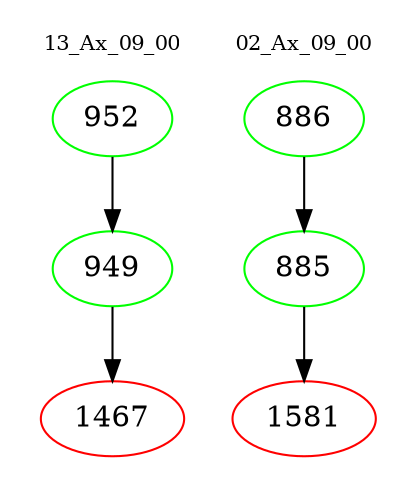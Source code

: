digraph{
subgraph cluster_0 {
color = white
label = "13_Ax_09_00";
fontsize=10;
T0_952 [label="952", color="green"]
T0_952 -> T0_949 [color="black"]
T0_949 [label="949", color="green"]
T0_949 -> T0_1467 [color="black"]
T0_1467 [label="1467", color="red"]
}
subgraph cluster_1 {
color = white
label = "02_Ax_09_00";
fontsize=10;
T1_886 [label="886", color="green"]
T1_886 -> T1_885 [color="black"]
T1_885 [label="885", color="green"]
T1_885 -> T1_1581 [color="black"]
T1_1581 [label="1581", color="red"]
}
}
